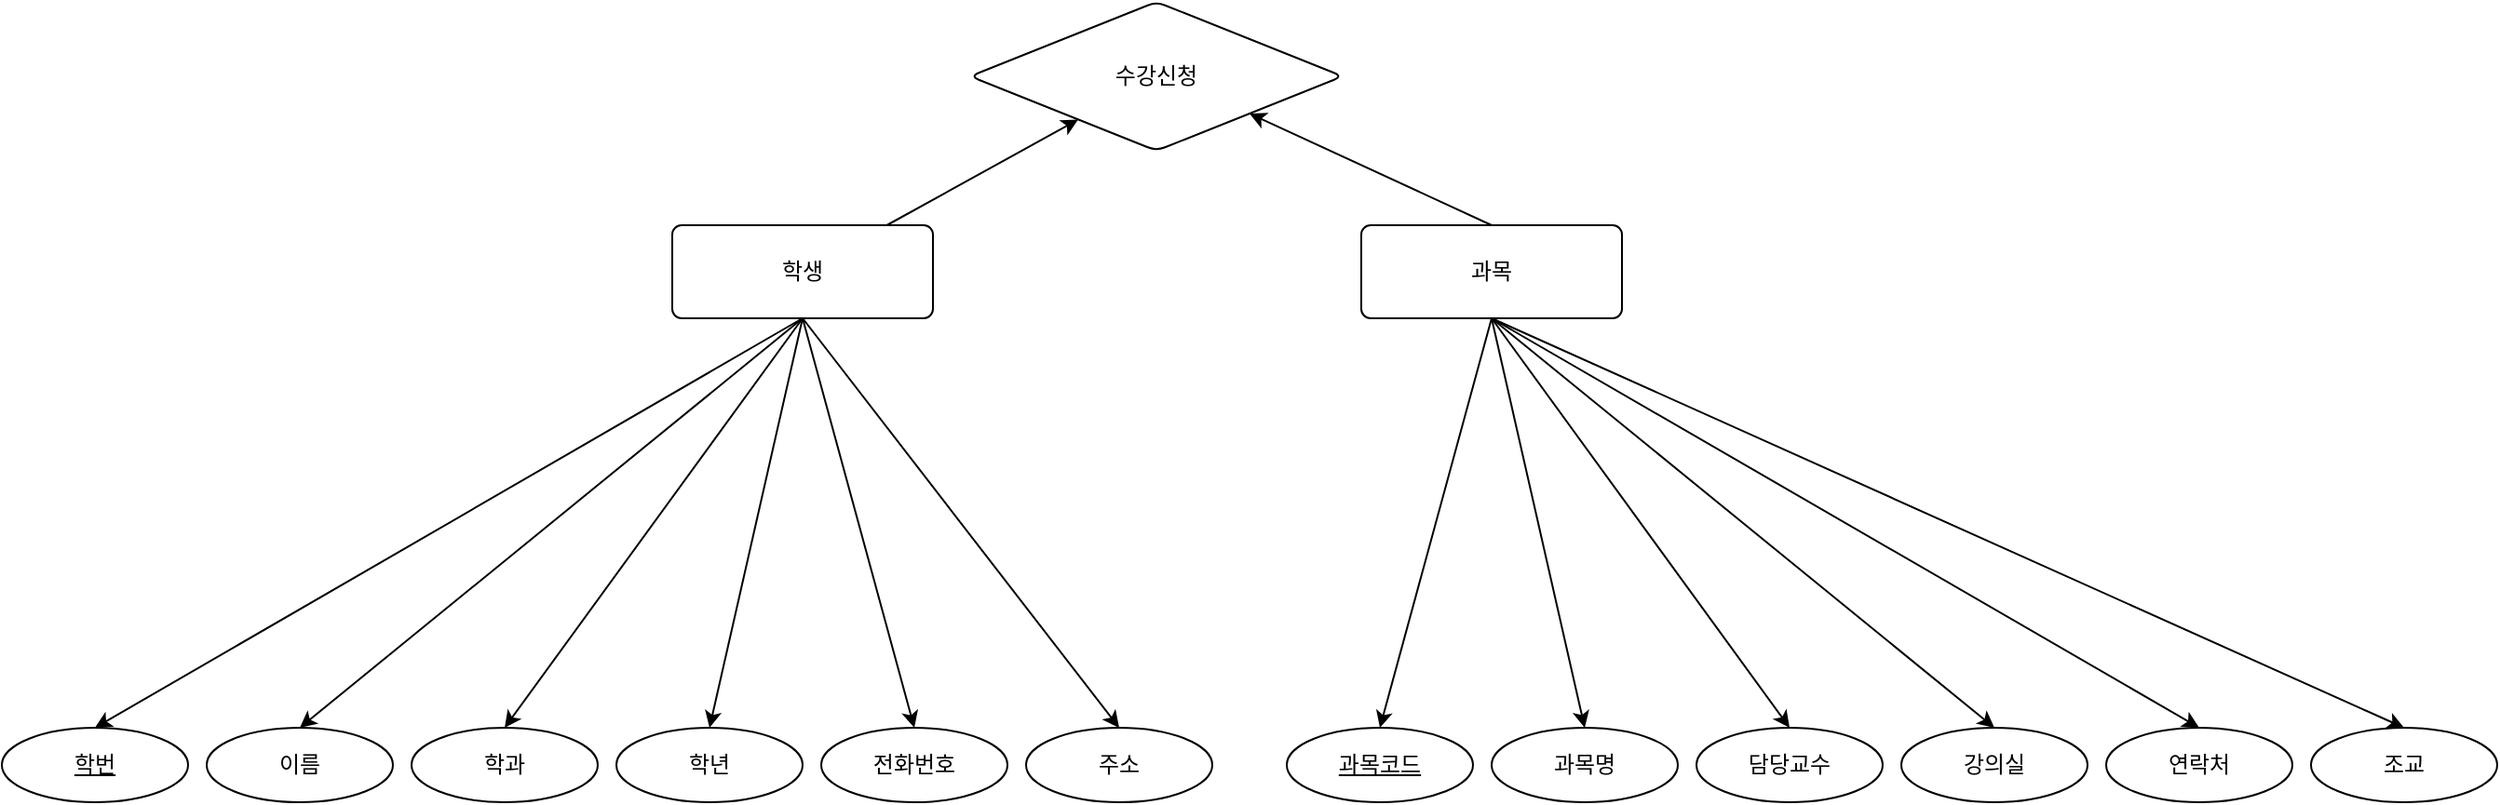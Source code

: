 <mxfile version="21.2.1" type="device">
  <diagram name="페이지-1" id="MdEdiWzz1eMdzOq0jhB2">
    <mxGraphModel dx="934" dy="3825" grid="1" gridSize="10" guides="1" tooltips="1" connect="1" arrows="1" fold="1" page="1" pageScale="1" pageWidth="4681" pageHeight="3300" math="0" shadow="0">
      <root>
        <mxCell id="0" />
        <mxCell id="1" parent="0" />
        <mxCell id="VD1KiPbVjlIWQuF9MfzD-9" style="rounded=0;orthogonalLoop=1;jettySize=auto;html=1;entryX=0.5;entryY=0;entryDx=0;entryDy=0;exitX=0.5;exitY=1;exitDx=0;exitDy=0;" edge="1" parent="1" source="VD1KiPbVjlIWQuF9MfzD-1" target="VD1KiPbVjlIWQuF9MfzD-4">
          <mxGeometry relative="1" as="geometry" />
        </mxCell>
        <mxCell id="VD1KiPbVjlIWQuF9MfzD-30" value="" style="rounded=0;orthogonalLoop=1;jettySize=auto;html=1;" edge="1" parent="1" source="VD1KiPbVjlIWQuF9MfzD-1" target="VD1KiPbVjlIWQuF9MfzD-29">
          <mxGeometry relative="1" as="geometry" />
        </mxCell>
        <mxCell id="VD1KiPbVjlIWQuF9MfzD-1" value="학생" style="rounded=1;arcSize=10;whiteSpace=wrap;html=1;align=center;" vertex="1" parent="1">
          <mxGeometry x="370" y="-170" width="140" height="50" as="geometry" />
        </mxCell>
        <mxCell id="VD1KiPbVjlIWQuF9MfzD-3" value="이름" style="ellipse;whiteSpace=wrap;html=1;align=center;" vertex="1" parent="1">
          <mxGeometry x="120" y="100" width="100" height="40" as="geometry" />
        </mxCell>
        <mxCell id="VD1KiPbVjlIWQuF9MfzD-4" value="학번" style="ellipse;whiteSpace=wrap;html=1;align=center;fontStyle=4;" vertex="1" parent="1">
          <mxGeometry x="10" y="100" width="100" height="40" as="geometry" />
        </mxCell>
        <mxCell id="VD1KiPbVjlIWQuF9MfzD-5" value="학과" style="ellipse;whiteSpace=wrap;html=1;align=center;" vertex="1" parent="1">
          <mxGeometry x="230" y="100" width="100" height="40" as="geometry" />
        </mxCell>
        <mxCell id="VD1KiPbVjlIWQuF9MfzD-6" value="학년" style="ellipse;whiteSpace=wrap;html=1;align=center;" vertex="1" parent="1">
          <mxGeometry x="340" y="100" width="100" height="40" as="geometry" />
        </mxCell>
        <mxCell id="VD1KiPbVjlIWQuF9MfzD-7" value="전화번호" style="ellipse;whiteSpace=wrap;html=1;align=center;" vertex="1" parent="1">
          <mxGeometry x="450" y="100" width="100" height="40" as="geometry" />
        </mxCell>
        <mxCell id="VD1KiPbVjlIWQuF9MfzD-8" value="주소" style="ellipse;whiteSpace=wrap;html=1;align=center;" vertex="1" parent="1">
          <mxGeometry x="560" y="100" width="100" height="40" as="geometry" />
        </mxCell>
        <mxCell id="VD1KiPbVjlIWQuF9MfzD-10" style="rounded=0;orthogonalLoop=1;jettySize=auto;html=1;entryX=0.5;entryY=0;entryDx=0;entryDy=0;exitX=0.5;exitY=1;exitDx=0;exitDy=0;" edge="1" parent="1" source="VD1KiPbVjlIWQuF9MfzD-1" target="VD1KiPbVjlIWQuF9MfzD-3">
          <mxGeometry relative="1" as="geometry">
            <mxPoint x="190" y="10" as="sourcePoint" />
            <mxPoint x="70" y="110" as="targetPoint" />
          </mxGeometry>
        </mxCell>
        <mxCell id="VD1KiPbVjlIWQuF9MfzD-11" style="rounded=0;orthogonalLoop=1;jettySize=auto;html=1;entryX=0.5;entryY=0;entryDx=0;entryDy=0;exitX=0.5;exitY=1;exitDx=0;exitDy=0;" edge="1" parent="1" source="VD1KiPbVjlIWQuF9MfzD-1" target="VD1KiPbVjlIWQuF9MfzD-5">
          <mxGeometry relative="1" as="geometry">
            <mxPoint x="180" as="sourcePoint" />
            <mxPoint x="180" y="110" as="targetPoint" />
          </mxGeometry>
        </mxCell>
        <mxCell id="VD1KiPbVjlIWQuF9MfzD-12" style="rounded=0;orthogonalLoop=1;jettySize=auto;html=1;entryX=0.5;entryY=0;entryDx=0;entryDy=0;exitX=0.5;exitY=1;exitDx=0;exitDy=0;" edge="1" parent="1" source="VD1KiPbVjlIWQuF9MfzD-1" target="VD1KiPbVjlIWQuF9MfzD-6">
          <mxGeometry relative="1" as="geometry">
            <mxPoint x="250" y="-10" as="sourcePoint" />
            <mxPoint x="290" y="110" as="targetPoint" />
          </mxGeometry>
        </mxCell>
        <mxCell id="VD1KiPbVjlIWQuF9MfzD-13" style="rounded=0;orthogonalLoop=1;jettySize=auto;html=1;entryX=0.5;entryY=0;entryDx=0;entryDy=0;exitX=0.5;exitY=1;exitDx=0;exitDy=0;" edge="1" parent="1" source="VD1KiPbVjlIWQuF9MfzD-1" target="VD1KiPbVjlIWQuF9MfzD-7">
          <mxGeometry relative="1" as="geometry">
            <mxPoint x="260" as="sourcePoint" />
            <mxPoint x="400" y="110" as="targetPoint" />
          </mxGeometry>
        </mxCell>
        <mxCell id="VD1KiPbVjlIWQuF9MfzD-14" style="rounded=0;orthogonalLoop=1;jettySize=auto;html=1;entryX=0.5;entryY=0;entryDx=0;entryDy=0;exitX=0.5;exitY=1;exitDx=0;exitDy=0;" edge="1" parent="1" source="VD1KiPbVjlIWQuF9MfzD-1" target="VD1KiPbVjlIWQuF9MfzD-8">
          <mxGeometry relative="1" as="geometry">
            <mxPoint x="250" as="sourcePoint" />
            <mxPoint x="510" y="110" as="targetPoint" />
          </mxGeometry>
        </mxCell>
        <mxCell id="VD1KiPbVjlIWQuF9MfzD-16" style="rounded=0;orthogonalLoop=1;jettySize=auto;html=1;entryX=0.5;entryY=0;entryDx=0;entryDy=0;exitX=0.5;exitY=1;exitDx=0;exitDy=0;" edge="1" source="VD1KiPbVjlIWQuF9MfzD-17" target="VD1KiPbVjlIWQuF9MfzD-19" parent="1">
          <mxGeometry relative="1" as="geometry" />
        </mxCell>
        <mxCell id="VD1KiPbVjlIWQuF9MfzD-32" style="rounded=0;orthogonalLoop=1;jettySize=auto;html=1;exitX=0.5;exitY=0;exitDx=0;exitDy=0;entryX=1;entryY=1;entryDx=0;entryDy=0;" edge="1" parent="1" source="VD1KiPbVjlIWQuF9MfzD-17" target="VD1KiPbVjlIWQuF9MfzD-29">
          <mxGeometry relative="1" as="geometry" />
        </mxCell>
        <mxCell id="VD1KiPbVjlIWQuF9MfzD-17" value="과목" style="rounded=1;arcSize=10;whiteSpace=wrap;html=1;align=center;" vertex="1" parent="1">
          <mxGeometry x="740" y="-170" width="140" height="50" as="geometry" />
        </mxCell>
        <mxCell id="VD1KiPbVjlIWQuF9MfzD-18" value="과목명" style="ellipse;whiteSpace=wrap;html=1;align=center;" vertex="1" parent="1">
          <mxGeometry x="810" y="100" width="100" height="40" as="geometry" />
        </mxCell>
        <mxCell id="VD1KiPbVjlIWQuF9MfzD-19" value="과목코드" style="ellipse;whiteSpace=wrap;html=1;align=center;fontStyle=4;" vertex="1" parent="1">
          <mxGeometry x="700" y="100" width="100" height="40" as="geometry" />
        </mxCell>
        <mxCell id="VD1KiPbVjlIWQuF9MfzD-20" value="담당교수" style="ellipse;whiteSpace=wrap;html=1;align=center;" vertex="1" parent="1">
          <mxGeometry x="920" y="100" width="100" height="40" as="geometry" />
        </mxCell>
        <mxCell id="VD1KiPbVjlIWQuF9MfzD-21" value="강의실" style="ellipse;whiteSpace=wrap;html=1;align=center;" vertex="1" parent="1">
          <mxGeometry x="1030" y="100" width="100" height="40" as="geometry" />
        </mxCell>
        <mxCell id="VD1KiPbVjlIWQuF9MfzD-22" value="연락처" style="ellipse;whiteSpace=wrap;html=1;align=center;" vertex="1" parent="1">
          <mxGeometry x="1140" y="100" width="100" height="40" as="geometry" />
        </mxCell>
        <mxCell id="VD1KiPbVjlIWQuF9MfzD-23" value="조교" style="ellipse;whiteSpace=wrap;html=1;align=center;" vertex="1" parent="1">
          <mxGeometry x="1250" y="100" width="100" height="40" as="geometry" />
        </mxCell>
        <mxCell id="VD1KiPbVjlIWQuF9MfzD-24" style="rounded=0;orthogonalLoop=1;jettySize=auto;html=1;entryX=0.5;entryY=0;entryDx=0;entryDy=0;exitX=0.5;exitY=1;exitDx=0;exitDy=0;" edge="1" source="VD1KiPbVjlIWQuF9MfzD-17" target="VD1KiPbVjlIWQuF9MfzD-18" parent="1">
          <mxGeometry relative="1" as="geometry">
            <mxPoint x="880" y="10" as="sourcePoint" />
            <mxPoint x="760" y="110" as="targetPoint" />
          </mxGeometry>
        </mxCell>
        <mxCell id="VD1KiPbVjlIWQuF9MfzD-25" style="rounded=0;orthogonalLoop=1;jettySize=auto;html=1;entryX=0.5;entryY=0;entryDx=0;entryDy=0;exitX=0.5;exitY=1;exitDx=0;exitDy=0;" edge="1" source="VD1KiPbVjlIWQuF9MfzD-17" target="VD1KiPbVjlIWQuF9MfzD-20" parent="1">
          <mxGeometry relative="1" as="geometry">
            <mxPoint x="870" as="sourcePoint" />
            <mxPoint x="870" y="110" as="targetPoint" />
          </mxGeometry>
        </mxCell>
        <mxCell id="VD1KiPbVjlIWQuF9MfzD-26" style="rounded=0;orthogonalLoop=1;jettySize=auto;html=1;entryX=0.5;entryY=0;entryDx=0;entryDy=0;exitX=0.5;exitY=1;exitDx=0;exitDy=0;" edge="1" source="VD1KiPbVjlIWQuF9MfzD-17" target="VD1KiPbVjlIWQuF9MfzD-21" parent="1">
          <mxGeometry relative="1" as="geometry">
            <mxPoint x="940" y="-10" as="sourcePoint" />
            <mxPoint x="980" y="110" as="targetPoint" />
          </mxGeometry>
        </mxCell>
        <mxCell id="VD1KiPbVjlIWQuF9MfzD-27" style="rounded=0;orthogonalLoop=1;jettySize=auto;html=1;entryX=0.5;entryY=0;entryDx=0;entryDy=0;exitX=0.5;exitY=1;exitDx=0;exitDy=0;" edge="1" source="VD1KiPbVjlIWQuF9MfzD-17" target="VD1KiPbVjlIWQuF9MfzD-22" parent="1">
          <mxGeometry relative="1" as="geometry">
            <mxPoint x="950" as="sourcePoint" />
            <mxPoint x="1090" y="110" as="targetPoint" />
          </mxGeometry>
        </mxCell>
        <mxCell id="VD1KiPbVjlIWQuF9MfzD-28" style="rounded=0;orthogonalLoop=1;jettySize=auto;html=1;entryX=0.5;entryY=0;entryDx=0;entryDy=0;exitX=0.5;exitY=1;exitDx=0;exitDy=0;" edge="1" source="VD1KiPbVjlIWQuF9MfzD-17" target="VD1KiPbVjlIWQuF9MfzD-23" parent="1">
          <mxGeometry relative="1" as="geometry">
            <mxPoint x="940" as="sourcePoint" />
            <mxPoint x="1200" y="110" as="targetPoint" />
          </mxGeometry>
        </mxCell>
        <mxCell id="VD1KiPbVjlIWQuF9MfzD-29" value="수강신청" style="rhombus;whiteSpace=wrap;html=1;rounded=1;arcSize=10;" vertex="1" parent="1">
          <mxGeometry x="530" y="-290" width="200" height="80" as="geometry" />
        </mxCell>
      </root>
    </mxGraphModel>
  </diagram>
</mxfile>
